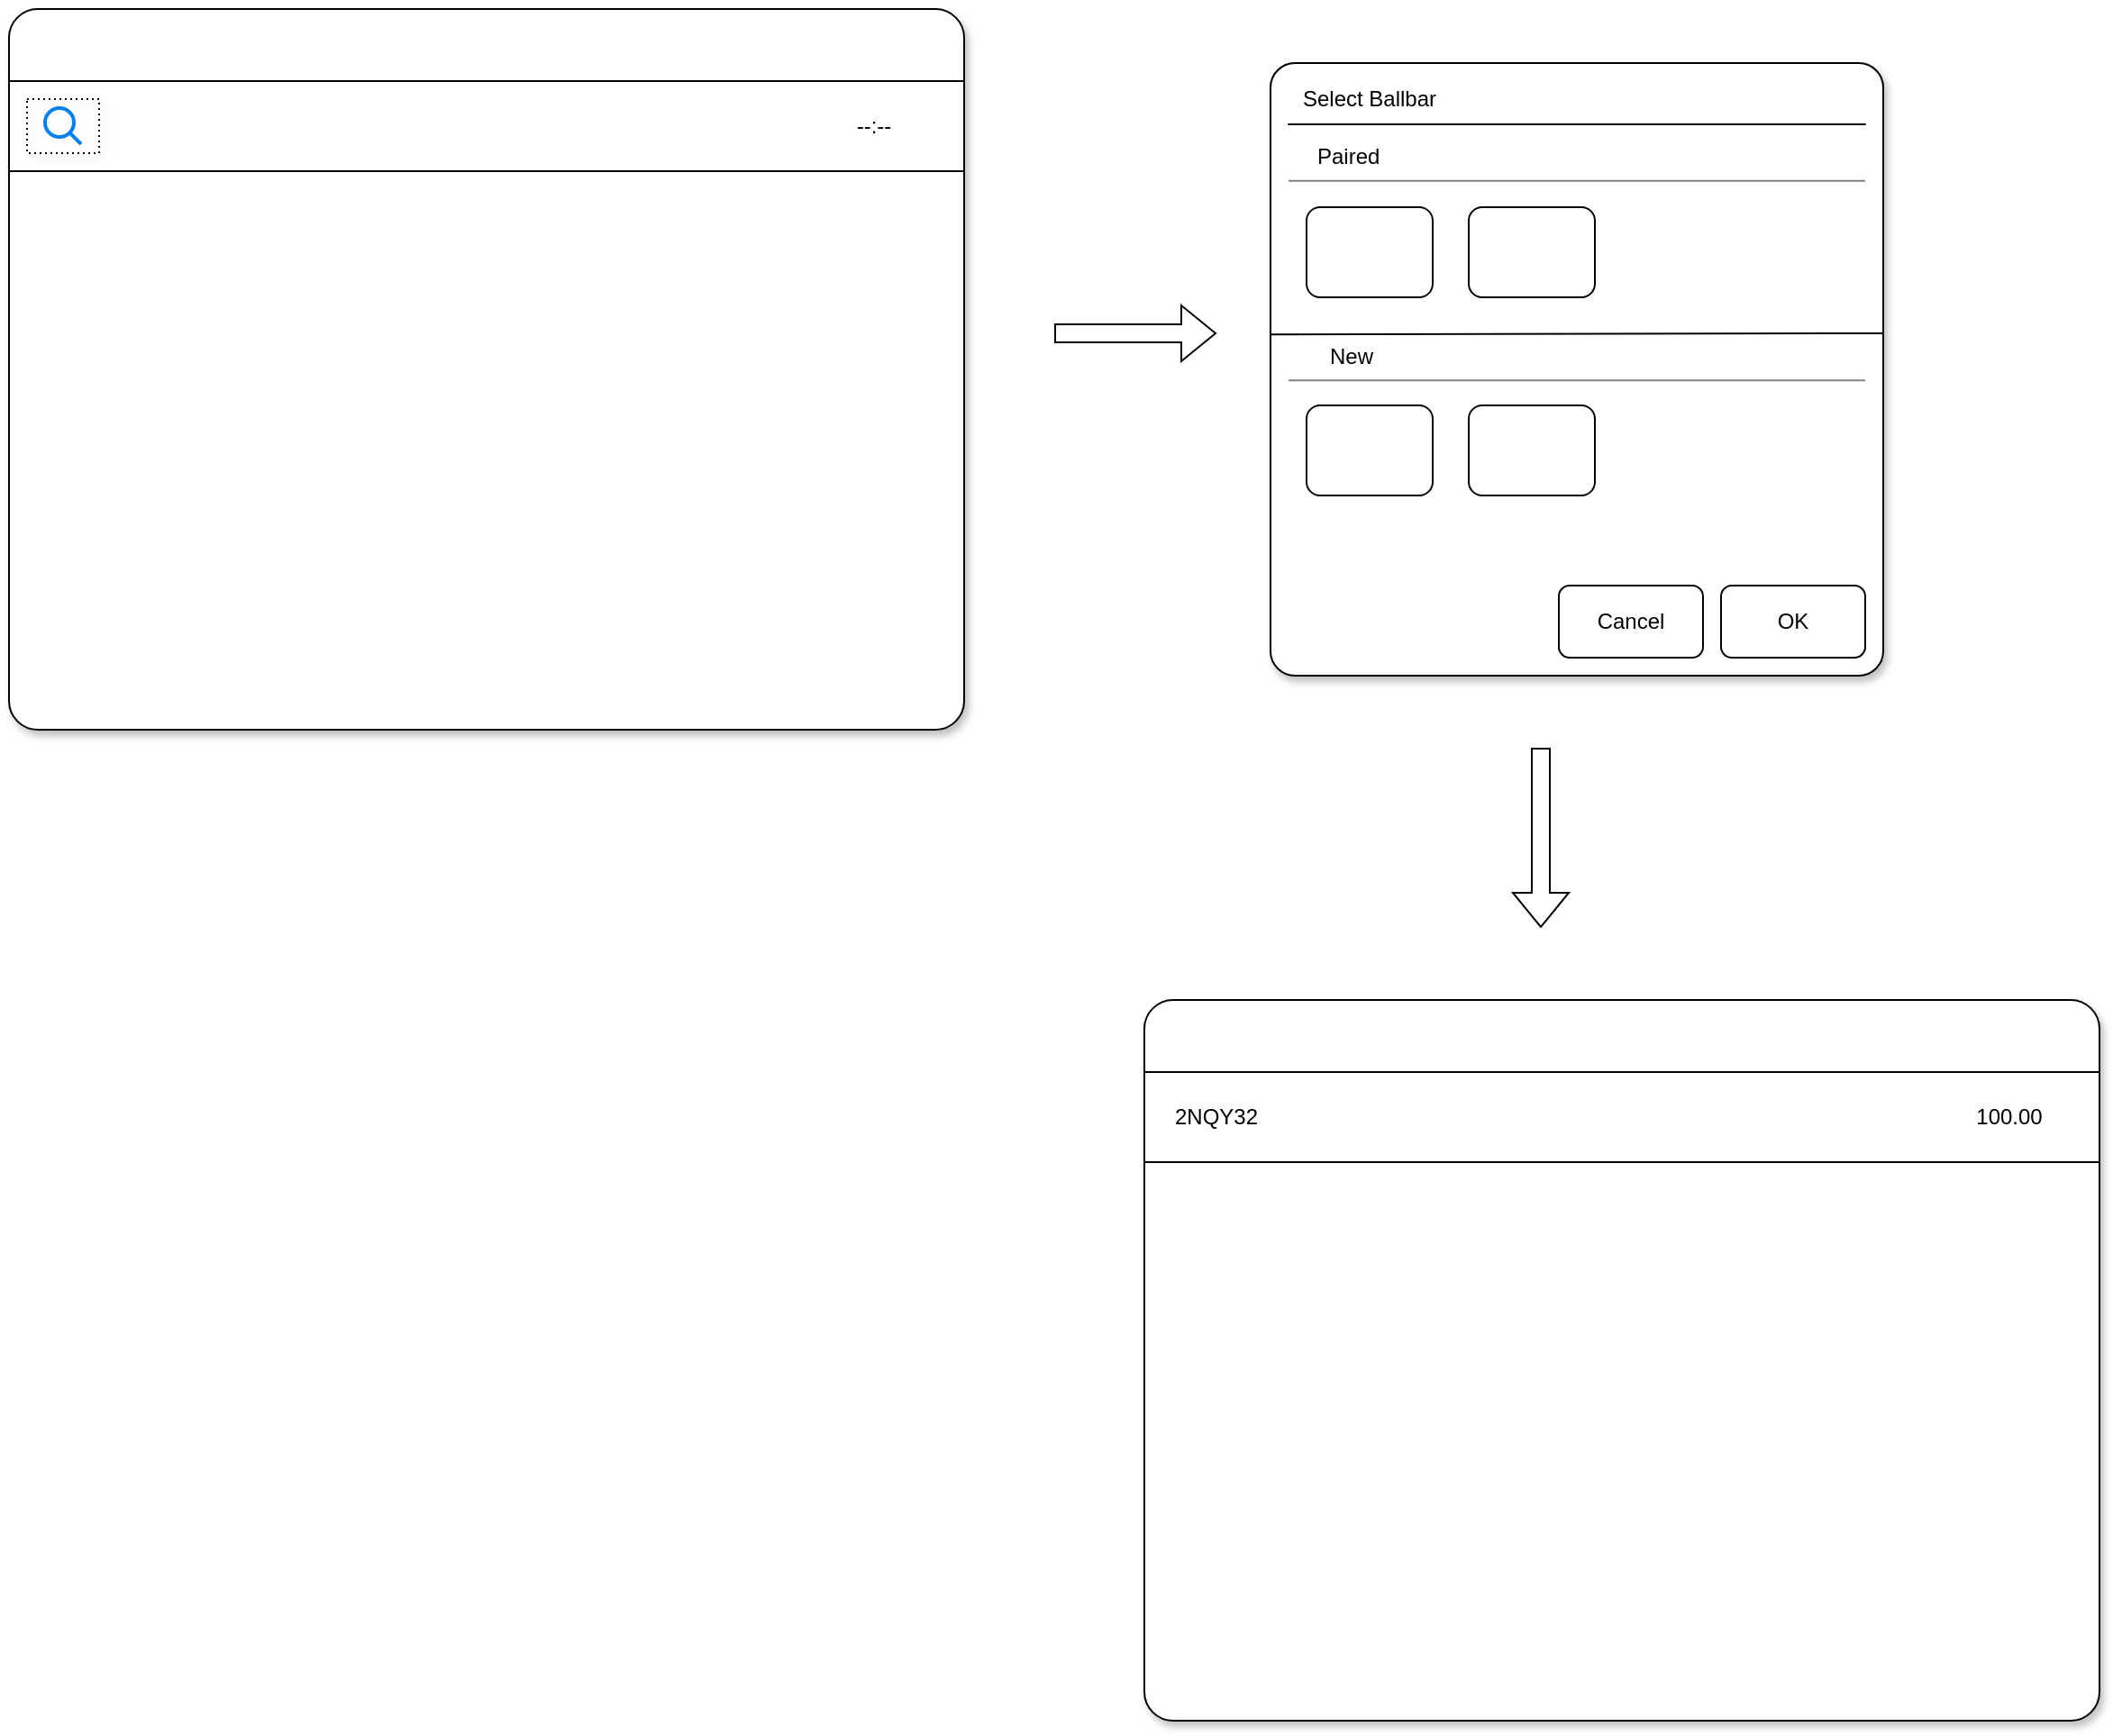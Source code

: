 <mxfile version="27.0.2">
  <diagram name="Workflow" id="qkewzT2FHuv4y5gZ4FKc">
    <mxGraphModel dx="1555" dy="835" grid="1" gridSize="10" guides="1" tooltips="1" connect="1" arrows="1" fold="1" page="1" pageScale="1" pageWidth="827" pageHeight="1169" math="0" shadow="0">
      <root>
        <mxCell id="0" />
        <mxCell id="1" parent="0" />
        <mxCell id="S3spoL3LsNqL-v52EZiS-2" value="" style="rounded=1;whiteSpace=wrap;html=1;shadow=1;arcSize=4;" vertex="1" parent="1">
          <mxGeometry x="60" y="70" width="530" height="400" as="geometry" />
        </mxCell>
        <mxCell id="S3spoL3LsNqL-v52EZiS-3" value="" style="endArrow=none;html=1;rounded=0;" edge="1" parent="1">
          <mxGeometry width="50" height="50" relative="1" as="geometry">
            <mxPoint x="575" y="110" as="sourcePoint" />
            <mxPoint x="75" y="110" as="targetPoint" />
          </mxGeometry>
        </mxCell>
        <mxCell id="S3spoL3LsNqL-v52EZiS-11" value="" style="group" vertex="1" connectable="0" parent="1">
          <mxGeometry x="60" y="110" width="530" height="50" as="geometry" />
        </mxCell>
        <mxCell id="S3spoL3LsNqL-v52EZiS-8" value="" style="rounded=0;whiteSpace=wrap;html=1;" vertex="1" parent="S3spoL3LsNqL-v52EZiS-11">
          <mxGeometry width="530" height="50" as="geometry" />
        </mxCell>
        <mxCell id="S3spoL3LsNqL-v52EZiS-9" value="--:--" style="text;html=1;align=center;verticalAlign=middle;whiteSpace=wrap;rounded=0;" vertex="1" parent="S3spoL3LsNqL-v52EZiS-11">
          <mxGeometry x="450" y="10" width="60" height="30" as="geometry" />
        </mxCell>
        <mxCell id="S3spoL3LsNqL-v52EZiS-14" value="" style="group;rounded=0;shadow=1;strokeColor=default;dashed=1;dashPattern=1 2;" vertex="1" connectable="0" parent="S3spoL3LsNqL-v52EZiS-11">
          <mxGeometry x="10" y="10" width="40" height="30" as="geometry" />
        </mxCell>
        <mxCell id="S3spoL3LsNqL-v52EZiS-12" value="" style="rounded=1;whiteSpace=wrap;html=1;verticalLabelPosition=bottom;labelBackgroundColor=#ffffff;verticalAlign=top;strokeWidth=2;strokeColor=#0080F0;shadow=0;dashed=0;shape=mxgraph.ios7.icons.looking_glass;aspect=fixed;" vertex="1" parent="S3spoL3LsNqL-v52EZiS-14">
          <mxGeometry x="10" y="5" width="20" height="20" as="geometry" />
        </mxCell>
        <mxCell id="S3spoL3LsNqL-v52EZiS-17" value="" style="group" vertex="1" connectable="0" parent="1">
          <mxGeometry x="760" y="100" width="340" height="340" as="geometry" />
        </mxCell>
        <mxCell id="S3spoL3LsNqL-v52EZiS-15" value="" style="rounded=1;whiteSpace=wrap;html=1;shadow=1;arcSize=4;" vertex="1" parent="S3spoL3LsNqL-v52EZiS-17">
          <mxGeometry width="340" height="340" as="geometry" />
        </mxCell>
        <mxCell id="S3spoL3LsNqL-v52EZiS-16" value="" style="endArrow=none;html=1;rounded=0;" edge="1" parent="S3spoL3LsNqL-v52EZiS-17">
          <mxGeometry width="50" height="50" relative="1" as="geometry">
            <mxPoint x="330.377" y="34" as="sourcePoint" />
            <mxPoint x="9.623" y="34" as="targetPoint" />
          </mxGeometry>
        </mxCell>
        <mxCell id="S3spoL3LsNqL-v52EZiS-18" value="" style="endArrow=none;html=1;rounded=0;" edge="1" parent="S3spoL3LsNqL-v52EZiS-17">
          <mxGeometry width="50" height="50" relative="1" as="geometry">
            <mxPoint y="150.65" as="sourcePoint" />
            <mxPoint x="340" y="149.996" as="targetPoint" />
          </mxGeometry>
        </mxCell>
        <mxCell id="S3spoL3LsNqL-v52EZiS-19" value="Select Ballbar" style="text;html=1;align=center;verticalAlign=middle;whiteSpace=wrap;rounded=0;" vertex="1" parent="S3spoL3LsNqL-v52EZiS-17">
          <mxGeometry x="10" width="90" height="39.231" as="geometry" />
        </mxCell>
        <mxCell id="S3spoL3LsNqL-v52EZiS-20" value="Paired&amp;nbsp;" style="text;html=1;align=center;verticalAlign=middle;whiteSpace=wrap;rounded=0;" vertex="1" parent="S3spoL3LsNqL-v52EZiS-17">
          <mxGeometry y="39.231" width="90" height="26.154" as="geometry" />
        </mxCell>
        <mxCell id="S3spoL3LsNqL-v52EZiS-21" value="" style="endArrow=none;html=1;rounded=0;strokeColor=#808080;" edge="1" parent="S3spoL3LsNqL-v52EZiS-17">
          <mxGeometry width="50" height="50" relative="1" as="geometry">
            <mxPoint x="10" y="65.385" as="sourcePoint" />
            <mxPoint x="330" y="65.385" as="targetPoint" />
          </mxGeometry>
        </mxCell>
        <mxCell id="S3spoL3LsNqL-v52EZiS-22" value="New" style="text;html=1;align=center;verticalAlign=middle;whiteSpace=wrap;rounded=0;" vertex="1" parent="S3spoL3LsNqL-v52EZiS-17">
          <mxGeometry y="150" width="90" height="26.154" as="geometry" />
        </mxCell>
        <mxCell id="S3spoL3LsNqL-v52EZiS-23" value="" style="endArrow=none;html=1;rounded=0;strokeColor=#808080;" edge="1" parent="S3spoL3LsNqL-v52EZiS-17">
          <mxGeometry width="50" height="50" relative="1" as="geometry">
            <mxPoint x="10" y="176.154" as="sourcePoint" />
            <mxPoint x="330" y="176.154" as="targetPoint" />
          </mxGeometry>
        </mxCell>
        <mxCell id="S3spoL3LsNqL-v52EZiS-24" value="" style="rounded=1;whiteSpace=wrap;html=1;" vertex="1" parent="S3spoL3LsNqL-v52EZiS-17">
          <mxGeometry x="20" y="80" width="70" height="50" as="geometry" />
        </mxCell>
        <mxCell id="S3spoL3LsNqL-v52EZiS-25" value="" style="rounded=1;whiteSpace=wrap;html=1;" vertex="1" parent="S3spoL3LsNqL-v52EZiS-17">
          <mxGeometry x="110" y="80" width="70" height="50" as="geometry" />
        </mxCell>
        <mxCell id="S3spoL3LsNqL-v52EZiS-26" value="" style="rounded=1;whiteSpace=wrap;html=1;" vertex="1" parent="S3spoL3LsNqL-v52EZiS-17">
          <mxGeometry x="20" y="190" width="70" height="50" as="geometry" />
        </mxCell>
        <mxCell id="S3spoL3LsNqL-v52EZiS-27" value="" style="rounded=1;whiteSpace=wrap;html=1;" vertex="1" parent="S3spoL3LsNqL-v52EZiS-17">
          <mxGeometry x="110" y="190" width="70" height="50" as="geometry" />
        </mxCell>
        <mxCell id="S3spoL3LsNqL-v52EZiS-30" value="" style="group" vertex="1" connectable="0" parent="S3spoL3LsNqL-v52EZiS-17">
          <mxGeometry x="250" y="290" width="80" height="40" as="geometry" />
        </mxCell>
        <mxCell id="S3spoL3LsNqL-v52EZiS-28" value="" style="rounded=1;whiteSpace=wrap;html=1;" vertex="1" parent="S3spoL3LsNqL-v52EZiS-30">
          <mxGeometry width="80" height="40" as="geometry" />
        </mxCell>
        <mxCell id="S3spoL3LsNqL-v52EZiS-29" value="OK" style="text;html=1;align=center;verticalAlign=middle;whiteSpace=wrap;rounded=0;" vertex="1" parent="S3spoL3LsNqL-v52EZiS-30">
          <mxGeometry x="24" y="8" width="32" height="24" as="geometry" />
        </mxCell>
        <mxCell id="S3spoL3LsNqL-v52EZiS-31" value="" style="group" vertex="1" connectable="0" parent="S3spoL3LsNqL-v52EZiS-17">
          <mxGeometry x="160" y="290" width="80" height="40" as="geometry" />
        </mxCell>
        <mxCell id="S3spoL3LsNqL-v52EZiS-32" value="" style="rounded=1;whiteSpace=wrap;html=1;" vertex="1" parent="S3spoL3LsNqL-v52EZiS-31">
          <mxGeometry width="80" height="40" as="geometry" />
        </mxCell>
        <mxCell id="S3spoL3LsNqL-v52EZiS-33" value="Cancel" style="text;html=1;align=center;verticalAlign=middle;whiteSpace=wrap;rounded=0;" vertex="1" parent="S3spoL3LsNqL-v52EZiS-31">
          <mxGeometry x="24" y="8" width="32" height="24" as="geometry" />
        </mxCell>
        <mxCell id="S3spoL3LsNqL-v52EZiS-34" value="" style="shape=flexArrow;endArrow=classic;html=1;rounded=0;" edge="1" parent="1">
          <mxGeometry width="50" height="50" relative="1" as="geometry">
            <mxPoint x="640" y="250" as="sourcePoint" />
            <mxPoint x="730" y="250" as="targetPoint" />
          </mxGeometry>
        </mxCell>
        <mxCell id="S3spoL3LsNqL-v52EZiS-35" value="" style="rounded=1;whiteSpace=wrap;html=1;shadow=1;arcSize=4;" vertex="1" parent="1">
          <mxGeometry x="690" y="620" width="530" height="400" as="geometry" />
        </mxCell>
        <mxCell id="S3spoL3LsNqL-v52EZiS-36" value="" style="endArrow=none;html=1;rounded=0;" edge="1" parent="1">
          <mxGeometry width="50" height="50" relative="1" as="geometry">
            <mxPoint x="1205" y="660" as="sourcePoint" />
            <mxPoint x="705" y="660" as="targetPoint" />
          </mxGeometry>
        </mxCell>
        <mxCell id="S3spoL3LsNqL-v52EZiS-37" value="" style="group" vertex="1" connectable="0" parent="1">
          <mxGeometry x="690" y="660" width="530" height="50" as="geometry" />
        </mxCell>
        <mxCell id="S3spoL3LsNqL-v52EZiS-38" value="" style="rounded=0;whiteSpace=wrap;html=1;" vertex="1" parent="S3spoL3LsNqL-v52EZiS-37">
          <mxGeometry width="530" height="50" as="geometry" />
        </mxCell>
        <mxCell id="S3spoL3LsNqL-v52EZiS-39" value="100.00" style="text;html=1;align=center;verticalAlign=middle;whiteSpace=wrap;rounded=0;" vertex="1" parent="S3spoL3LsNqL-v52EZiS-37">
          <mxGeometry x="450" y="10" width="60" height="30" as="geometry" />
        </mxCell>
        <mxCell id="S3spoL3LsNqL-v52EZiS-43" value="2NQY32" style="text;html=1;align=center;verticalAlign=middle;whiteSpace=wrap;rounded=0;" vertex="1" parent="S3spoL3LsNqL-v52EZiS-37">
          <mxGeometry x="10" y="10" width="60" height="30" as="geometry" />
        </mxCell>
        <mxCell id="S3spoL3LsNqL-v52EZiS-42" value="" style="shape=flexArrow;endArrow=classic;html=1;rounded=0;" edge="1" parent="1">
          <mxGeometry width="50" height="50" relative="1" as="geometry">
            <mxPoint x="910" y="480" as="sourcePoint" />
            <mxPoint x="910" y="580" as="targetPoint" />
          </mxGeometry>
        </mxCell>
      </root>
    </mxGraphModel>
  </diagram>
</mxfile>
